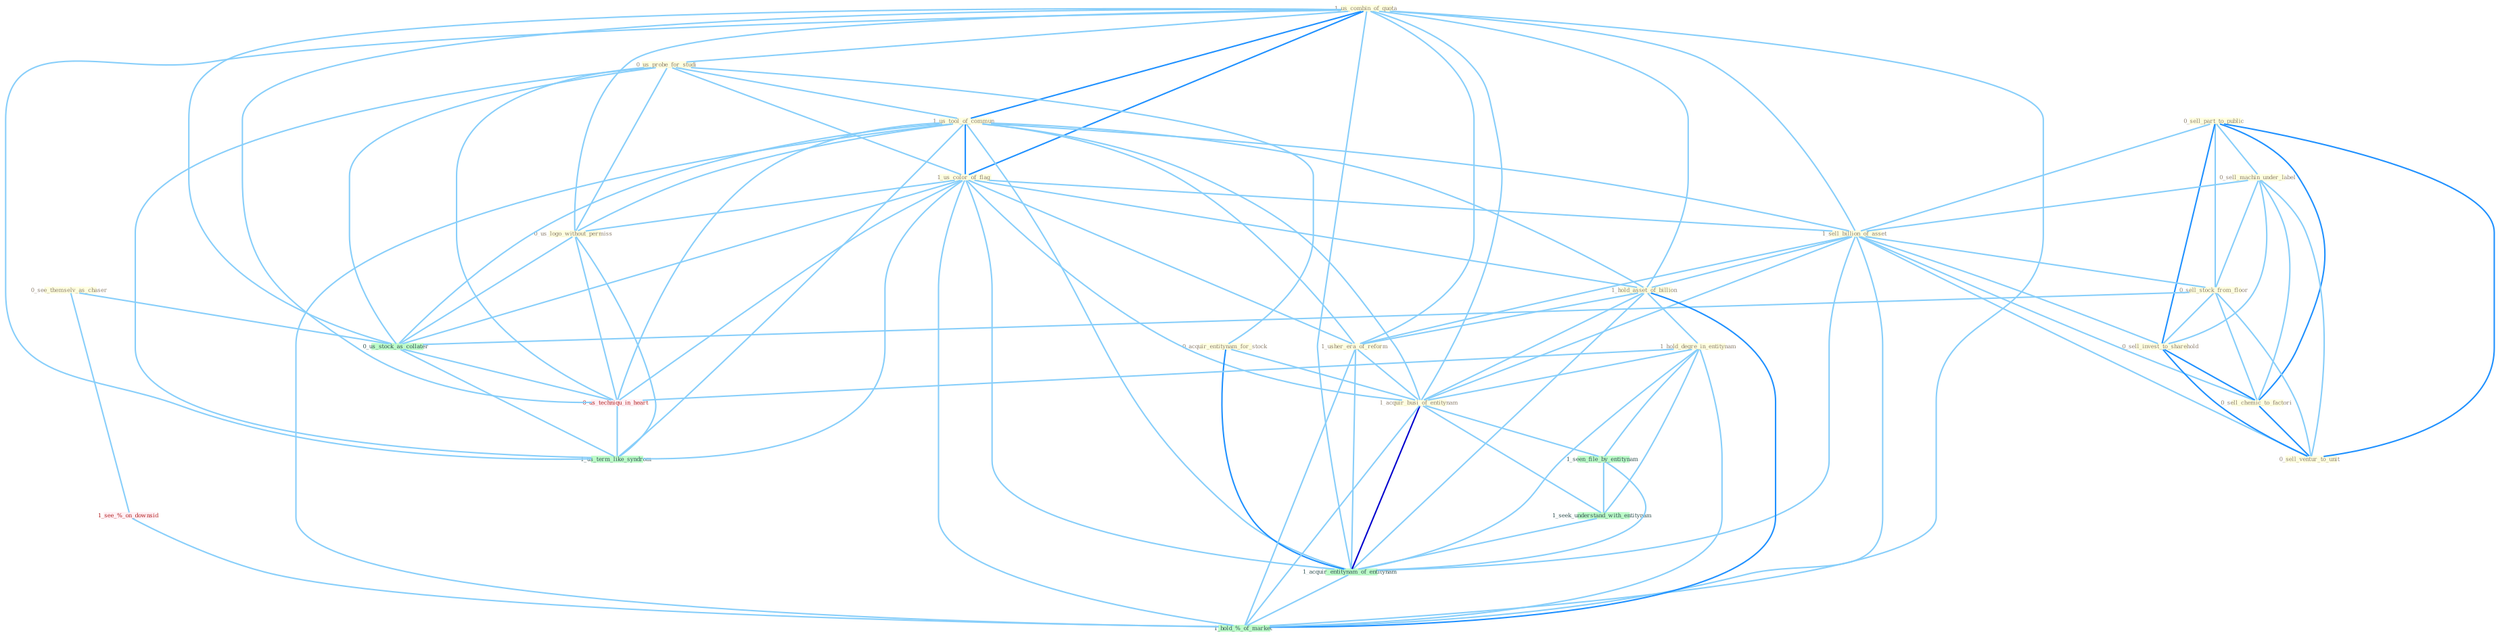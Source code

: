 Graph G{ 
    node
    [shape=polygon,style=filled,width=.5,height=.06,color="#BDFCC9",fixedsize=true,fontsize=4,
    fontcolor="#2f4f4f"];
    {node
    [color="#ffffe0", fontcolor="#8b7d6b"] "1_us_combin_of_quota " "0_us_probe_for_studi " "0_sell_part_to_public " "1_us_tool_of_commun " "1_us_color_of_flag " "0_acquir_entitynam_for_stock " "0_sell_machin_under_label " "1_sell_billion_of_asset " "0_sell_stock_from_floor " "1_hold_asset_of_billion " "0_see_themselv_as_chaser " "0_sell_invest_to_sharehold " "1_hold_degre_in_entitynam " "0_sell_chemic_to_factori " "1_usher_era_of_reform " "0_sell_ventur_to_unit " "1_acquir_busi_of_entitynam " "0_us_logo_without_permiss "}
{node [color="#fff0f5", fontcolor="#b22222"] "0_us_techniqu_in_heart " "1_see_%_on_downsid "}
edge [color="#B0E2FF"];

	"1_us_combin_of_quota " -- "0_us_probe_for_studi " [w="1", color="#87cefa" ];
	"1_us_combin_of_quota " -- "1_us_tool_of_commun " [w="2", color="#1e90ff" , len=0.8];
	"1_us_combin_of_quota " -- "1_us_color_of_flag " [w="2", color="#1e90ff" , len=0.8];
	"1_us_combin_of_quota " -- "1_sell_billion_of_asset " [w="1", color="#87cefa" ];
	"1_us_combin_of_quota " -- "1_hold_asset_of_billion " [w="1", color="#87cefa" ];
	"1_us_combin_of_quota " -- "1_usher_era_of_reform " [w="1", color="#87cefa" ];
	"1_us_combin_of_quota " -- "1_acquir_busi_of_entitynam " [w="1", color="#87cefa" ];
	"1_us_combin_of_quota " -- "0_us_logo_without_permiss " [w="1", color="#87cefa" ];
	"1_us_combin_of_quota " -- "0_us_stock_as_collater " [w="1", color="#87cefa" ];
	"1_us_combin_of_quota " -- "1_acquir_entitynam_of_entitynam " [w="1", color="#87cefa" ];
	"1_us_combin_of_quota " -- "0_us_techniqu_in_heart " [w="1", color="#87cefa" ];
	"1_us_combin_of_quota " -- "1_us_term_like_syndrom " [w="1", color="#87cefa" ];
	"1_us_combin_of_quota " -- "1_hold_%_of_market " [w="1", color="#87cefa" ];
	"0_us_probe_for_studi " -- "1_us_tool_of_commun " [w="1", color="#87cefa" ];
	"0_us_probe_for_studi " -- "1_us_color_of_flag " [w="1", color="#87cefa" ];
	"0_us_probe_for_studi " -- "0_acquir_entitynam_for_stock " [w="1", color="#87cefa" ];
	"0_us_probe_for_studi " -- "0_us_logo_without_permiss " [w="1", color="#87cefa" ];
	"0_us_probe_for_studi " -- "0_us_stock_as_collater " [w="1", color="#87cefa" ];
	"0_us_probe_for_studi " -- "0_us_techniqu_in_heart " [w="1", color="#87cefa" ];
	"0_us_probe_for_studi " -- "1_us_term_like_syndrom " [w="1", color="#87cefa" ];
	"0_sell_part_to_public " -- "0_sell_machin_under_label " [w="1", color="#87cefa" ];
	"0_sell_part_to_public " -- "1_sell_billion_of_asset " [w="1", color="#87cefa" ];
	"0_sell_part_to_public " -- "0_sell_stock_from_floor " [w="1", color="#87cefa" ];
	"0_sell_part_to_public " -- "0_sell_invest_to_sharehold " [w="2", color="#1e90ff" , len=0.8];
	"0_sell_part_to_public " -- "0_sell_chemic_to_factori " [w="2", color="#1e90ff" , len=0.8];
	"0_sell_part_to_public " -- "0_sell_ventur_to_unit " [w="2", color="#1e90ff" , len=0.8];
	"1_us_tool_of_commun " -- "1_us_color_of_flag " [w="2", color="#1e90ff" , len=0.8];
	"1_us_tool_of_commun " -- "1_sell_billion_of_asset " [w="1", color="#87cefa" ];
	"1_us_tool_of_commun " -- "1_hold_asset_of_billion " [w="1", color="#87cefa" ];
	"1_us_tool_of_commun " -- "1_usher_era_of_reform " [w="1", color="#87cefa" ];
	"1_us_tool_of_commun " -- "1_acquir_busi_of_entitynam " [w="1", color="#87cefa" ];
	"1_us_tool_of_commun " -- "0_us_logo_without_permiss " [w="1", color="#87cefa" ];
	"1_us_tool_of_commun " -- "0_us_stock_as_collater " [w="1", color="#87cefa" ];
	"1_us_tool_of_commun " -- "1_acquir_entitynam_of_entitynam " [w="1", color="#87cefa" ];
	"1_us_tool_of_commun " -- "0_us_techniqu_in_heart " [w="1", color="#87cefa" ];
	"1_us_tool_of_commun " -- "1_us_term_like_syndrom " [w="1", color="#87cefa" ];
	"1_us_tool_of_commun " -- "1_hold_%_of_market " [w="1", color="#87cefa" ];
	"1_us_color_of_flag " -- "1_sell_billion_of_asset " [w="1", color="#87cefa" ];
	"1_us_color_of_flag " -- "1_hold_asset_of_billion " [w="1", color="#87cefa" ];
	"1_us_color_of_flag " -- "1_usher_era_of_reform " [w="1", color="#87cefa" ];
	"1_us_color_of_flag " -- "1_acquir_busi_of_entitynam " [w="1", color="#87cefa" ];
	"1_us_color_of_flag " -- "0_us_logo_without_permiss " [w="1", color="#87cefa" ];
	"1_us_color_of_flag " -- "0_us_stock_as_collater " [w="1", color="#87cefa" ];
	"1_us_color_of_flag " -- "1_acquir_entitynam_of_entitynam " [w="1", color="#87cefa" ];
	"1_us_color_of_flag " -- "0_us_techniqu_in_heart " [w="1", color="#87cefa" ];
	"1_us_color_of_flag " -- "1_us_term_like_syndrom " [w="1", color="#87cefa" ];
	"1_us_color_of_flag " -- "1_hold_%_of_market " [w="1", color="#87cefa" ];
	"0_acquir_entitynam_for_stock " -- "1_acquir_busi_of_entitynam " [w="1", color="#87cefa" ];
	"0_acquir_entitynam_for_stock " -- "1_acquir_entitynam_of_entitynam " [w="2", color="#1e90ff" , len=0.8];
	"0_sell_machin_under_label " -- "1_sell_billion_of_asset " [w="1", color="#87cefa" ];
	"0_sell_machin_under_label " -- "0_sell_stock_from_floor " [w="1", color="#87cefa" ];
	"0_sell_machin_under_label " -- "0_sell_invest_to_sharehold " [w="1", color="#87cefa" ];
	"0_sell_machin_under_label " -- "0_sell_chemic_to_factori " [w="1", color="#87cefa" ];
	"0_sell_machin_under_label " -- "0_sell_ventur_to_unit " [w="1", color="#87cefa" ];
	"1_sell_billion_of_asset " -- "0_sell_stock_from_floor " [w="1", color="#87cefa" ];
	"1_sell_billion_of_asset " -- "1_hold_asset_of_billion " [w="1", color="#87cefa" ];
	"1_sell_billion_of_asset " -- "0_sell_invest_to_sharehold " [w="1", color="#87cefa" ];
	"1_sell_billion_of_asset " -- "0_sell_chemic_to_factori " [w="1", color="#87cefa" ];
	"1_sell_billion_of_asset " -- "1_usher_era_of_reform " [w="1", color="#87cefa" ];
	"1_sell_billion_of_asset " -- "0_sell_ventur_to_unit " [w="1", color="#87cefa" ];
	"1_sell_billion_of_asset " -- "1_acquir_busi_of_entitynam " [w="1", color="#87cefa" ];
	"1_sell_billion_of_asset " -- "1_acquir_entitynam_of_entitynam " [w="1", color="#87cefa" ];
	"1_sell_billion_of_asset " -- "1_hold_%_of_market " [w="1", color="#87cefa" ];
	"0_sell_stock_from_floor " -- "0_sell_invest_to_sharehold " [w="1", color="#87cefa" ];
	"0_sell_stock_from_floor " -- "0_sell_chemic_to_factori " [w="1", color="#87cefa" ];
	"0_sell_stock_from_floor " -- "0_sell_ventur_to_unit " [w="1", color="#87cefa" ];
	"0_sell_stock_from_floor " -- "0_us_stock_as_collater " [w="1", color="#87cefa" ];
	"1_hold_asset_of_billion " -- "1_hold_degre_in_entitynam " [w="1", color="#87cefa" ];
	"1_hold_asset_of_billion " -- "1_usher_era_of_reform " [w="1", color="#87cefa" ];
	"1_hold_asset_of_billion " -- "1_acquir_busi_of_entitynam " [w="1", color="#87cefa" ];
	"1_hold_asset_of_billion " -- "1_acquir_entitynam_of_entitynam " [w="1", color="#87cefa" ];
	"1_hold_asset_of_billion " -- "1_hold_%_of_market " [w="2", color="#1e90ff" , len=0.8];
	"0_see_themselv_as_chaser " -- "0_us_stock_as_collater " [w="1", color="#87cefa" ];
	"0_see_themselv_as_chaser " -- "1_see_%_on_downsid " [w="1", color="#87cefa" ];
	"0_sell_invest_to_sharehold " -- "0_sell_chemic_to_factori " [w="2", color="#1e90ff" , len=0.8];
	"0_sell_invest_to_sharehold " -- "0_sell_ventur_to_unit " [w="2", color="#1e90ff" , len=0.8];
	"1_hold_degre_in_entitynam " -- "1_acquir_busi_of_entitynam " [w="1", color="#87cefa" ];
	"1_hold_degre_in_entitynam " -- "1_seen_file_by_entitynam " [w="1", color="#87cefa" ];
	"1_hold_degre_in_entitynam " -- "1_seek_understand_with_entitynam " [w="1", color="#87cefa" ];
	"1_hold_degre_in_entitynam " -- "1_acquir_entitynam_of_entitynam " [w="1", color="#87cefa" ];
	"1_hold_degre_in_entitynam " -- "0_us_techniqu_in_heart " [w="1", color="#87cefa" ];
	"1_hold_degre_in_entitynam " -- "1_hold_%_of_market " [w="1", color="#87cefa" ];
	"0_sell_chemic_to_factori " -- "0_sell_ventur_to_unit " [w="2", color="#1e90ff" , len=0.8];
	"1_usher_era_of_reform " -- "1_acquir_busi_of_entitynam " [w="1", color="#87cefa" ];
	"1_usher_era_of_reform " -- "1_acquir_entitynam_of_entitynam " [w="1", color="#87cefa" ];
	"1_usher_era_of_reform " -- "1_hold_%_of_market " [w="1", color="#87cefa" ];
	"1_acquir_busi_of_entitynam " -- "1_seen_file_by_entitynam " [w="1", color="#87cefa" ];
	"1_acquir_busi_of_entitynam " -- "1_seek_understand_with_entitynam " [w="1", color="#87cefa" ];
	"1_acquir_busi_of_entitynam " -- "1_acquir_entitynam_of_entitynam " [w="3", color="#0000cd" , len=0.6];
	"1_acquir_busi_of_entitynam " -- "1_hold_%_of_market " [w="1", color="#87cefa" ];
	"0_us_logo_without_permiss " -- "0_us_stock_as_collater " [w="1", color="#87cefa" ];
	"0_us_logo_without_permiss " -- "0_us_techniqu_in_heart " [w="1", color="#87cefa" ];
	"0_us_logo_without_permiss " -- "1_us_term_like_syndrom " [w="1", color="#87cefa" ];
	"1_seen_file_by_entitynam " -- "1_seek_understand_with_entitynam " [w="1", color="#87cefa" ];
	"1_seen_file_by_entitynam " -- "1_acquir_entitynam_of_entitynam " [w="1", color="#87cefa" ];
	"0_us_stock_as_collater " -- "0_us_techniqu_in_heart " [w="1", color="#87cefa" ];
	"0_us_stock_as_collater " -- "1_us_term_like_syndrom " [w="1", color="#87cefa" ];
	"1_seek_understand_with_entitynam " -- "1_acquir_entitynam_of_entitynam " [w="1", color="#87cefa" ];
	"1_acquir_entitynam_of_entitynam " -- "1_hold_%_of_market " [w="1", color="#87cefa" ];
	"0_us_techniqu_in_heart " -- "1_us_term_like_syndrom " [w="1", color="#87cefa" ];
	"1_see_%_on_downsid " -- "1_hold_%_of_market " [w="1", color="#87cefa" ];
}